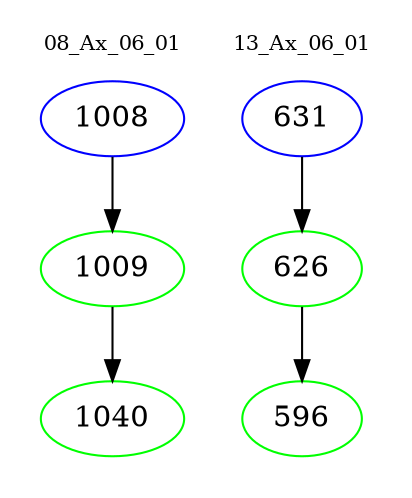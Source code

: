 digraph{
subgraph cluster_0 {
color = white
label = "08_Ax_06_01";
fontsize=10;
T0_1008 [label="1008", color="blue"]
T0_1008 -> T0_1009 [color="black"]
T0_1009 [label="1009", color="green"]
T0_1009 -> T0_1040 [color="black"]
T0_1040 [label="1040", color="green"]
}
subgraph cluster_1 {
color = white
label = "13_Ax_06_01";
fontsize=10;
T1_631 [label="631", color="blue"]
T1_631 -> T1_626 [color="black"]
T1_626 [label="626", color="green"]
T1_626 -> T1_596 [color="black"]
T1_596 [label="596", color="green"]
}
}
